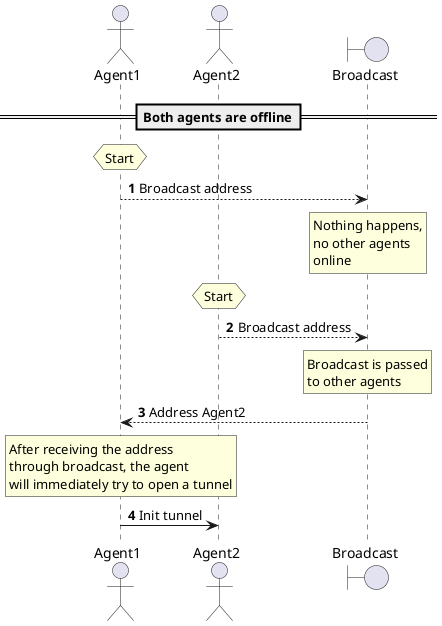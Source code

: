 @startuml

autonumber
actor Agent1
actor Agent2
boundary Broadcast

==Both agents are offline==

hnote over Agent1: Start
Agent1 --> Broadcast: Broadcast address
rnote over Broadcast: Nothing happens,\nno other agents\nonline
hnote over Agent2: Start
Agent2 --> Broadcast: Broadcast address
rnote over Broadcast: Broadcast is passed\nto other agents
Broadcast --> Agent1: Address Agent2
rnote over Agent1: After receiving the address\nthrough broadcast, the agent\nwill immediately try to open a tunnel
Agent1 -> Agent2: Init tunnel

@enduml
